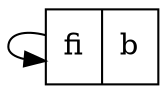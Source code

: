 digraph test {
    gvds_array0 [label="{<port1>fi}|{<port2>b}", shape="record"];
    "gvds_array0":port1 -> gvds_array0;
}

